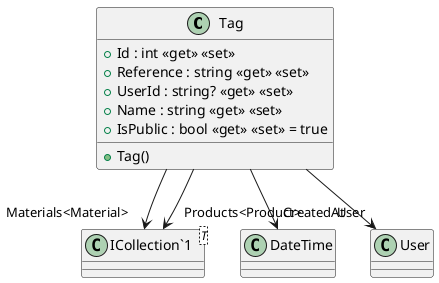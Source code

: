 @startuml
class Tag {
    + Id : int <<get>> <<set>>
    + Reference : string <<get>> <<set>>
    + UserId : string? <<get>> <<set>>
    + Name : string <<get>> <<set>>
    + IsPublic : bool <<get>> <<set>> = true
    + Tag()
}
class "ICollection`1"<T> {
}
Tag --> "CreatedAt" DateTime
Tag --> "Materials<Material>" "ICollection`1"
Tag --> "Products<Product>" "ICollection`1"
Tag --> "User" User
@enduml
